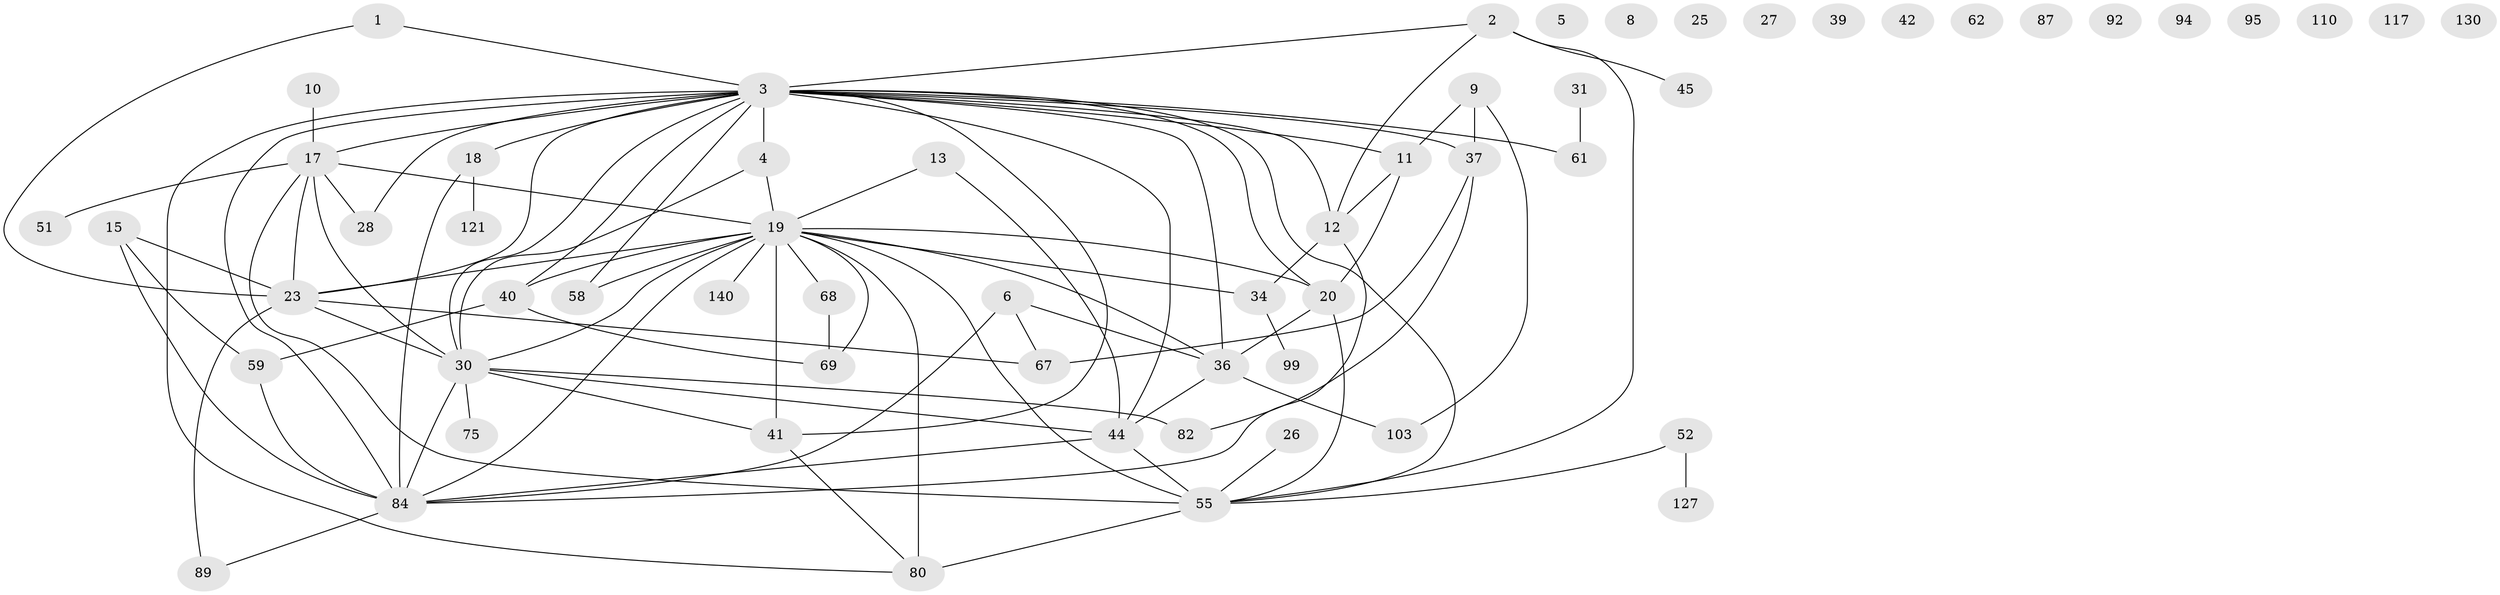 // original degree distribution, {2: 0.25675675675675674, 5: 0.08783783783783784, 6: 0.033783783783783786, 4: 0.060810810810810814, 0: 0.08108108108108109, 3: 0.24324324324324326, 1: 0.19594594594594594, 7: 0.033783783783783786, 9: 0.006756756756756757}
// Generated by graph-tools (version 1.1) at 2025/16/03/04/25 18:16:45]
// undirected, 60 vertices, 93 edges
graph export_dot {
graph [start="1"]
  node [color=gray90,style=filled];
  1;
  2 [super="+78"];
  3 [super="+32+7+81+136+16"];
  4 [super="+21+105"];
  5;
  6 [super="+126"];
  8 [super="+90"];
  9 [super="+33+76+29"];
  10 [super="+133"];
  11 [super="+53+98"];
  12 [super="+54+116+115"];
  13 [super="+14+72"];
  15 [super="+38+106"];
  17 [super="+57+108"];
  18 [super="+120"];
  19 [super="+35+107+24+47"];
  20 [super="+22+88"];
  23 [super="+137+50"];
  25;
  26;
  27 [super="+74"];
  28;
  30 [super="+77+63"];
  31;
  34 [super="+64"];
  36 [super="+145+83"];
  37 [super="+86+85+60"];
  39;
  40 [super="+48"];
  41 [super="+139"];
  42;
  44 [super="+49"];
  45 [super="+112"];
  51;
  52 [super="+70"];
  55 [super="+79+96"];
  58 [super="+93"];
  59 [super="+123"];
  61 [super="+101"];
  62;
  67 [super="+73+122"];
  68 [super="+129"];
  69;
  75;
  80 [super="+91"];
  82 [super="+125"];
  84 [super="+100+146+114"];
  87;
  89;
  92;
  94;
  95;
  99;
  103;
  110;
  117;
  121;
  127;
  130;
  140;
  1 -- 23;
  1 -- 3;
  2 -- 3;
  2 -- 45;
  2 -- 12;
  2 -- 55;
  3 -- 23 [weight=2];
  3 -- 37 [weight=2];
  3 -- 41;
  3 -- 36;
  3 -- 40;
  3 -- 11 [weight=2];
  3 -- 80;
  3 -- 30 [weight=2];
  3 -- 4;
  3 -- 12;
  3 -- 58;
  3 -- 28;
  3 -- 44;
  3 -- 20;
  3 -- 18;
  3 -- 84;
  3 -- 17;
  3 -- 61;
  3 -- 55;
  4 -- 30;
  4 -- 19;
  6 -- 36;
  6 -- 84;
  6 -- 67;
  9 -- 103;
  9 -- 11;
  9 -- 37;
  10 -- 17;
  11 -- 20 [weight=2];
  11 -- 12;
  12 -- 34;
  12 -- 84;
  13 -- 19;
  13 -- 44;
  15 -- 59;
  15 -- 23;
  15 -- 84;
  17 -- 19;
  17 -- 51;
  17 -- 23;
  17 -- 28;
  17 -- 30;
  17 -- 55;
  18 -- 121;
  18 -- 84;
  19 -- 34;
  19 -- 23;
  19 -- 36;
  19 -- 40;
  19 -- 140;
  19 -- 55;
  19 -- 41 [weight=2];
  19 -- 30 [weight=2];
  19 -- 58;
  19 -- 20 [weight=2];
  19 -- 68;
  19 -- 69;
  19 -- 84;
  19 -- 80;
  20 -- 36;
  20 -- 55;
  23 -- 89 [weight=2];
  23 -- 30;
  23 -- 67;
  26 -- 55;
  30 -- 84;
  30 -- 82;
  30 -- 41;
  30 -- 75;
  30 -- 44;
  31 -- 61;
  34 -- 99;
  36 -- 103;
  36 -- 44;
  37 -- 82;
  37 -- 67;
  40 -- 59;
  40 -- 69;
  41 -- 80;
  44 -- 55;
  44 -- 84;
  52 -- 127;
  52 -- 55;
  55 -- 80 [weight=2];
  59 -- 84;
  68 -- 69;
  84 -- 89;
}
